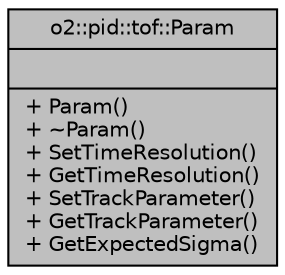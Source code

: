 digraph "o2::pid::tof::Param"
{
 // INTERACTIVE_SVG=YES
  bgcolor="transparent";
  edge [fontname="Helvetica",fontsize="10",labelfontname="Helvetica",labelfontsize="10"];
  node [fontname="Helvetica",fontsize="10",shape=record];
  Node1 [label="{o2::pid::tof::Param\n||+ Param()\l+ ~Param()\l+ SetTimeResolution()\l+ GetTimeResolution()\l+ SetTrackParameter()\l+ GetTrackParameter()\l+ GetExpectedSigma()\l}",height=0.2,width=0.4,color="black", fillcolor="grey75", style="filled", fontcolor="black"];
}

